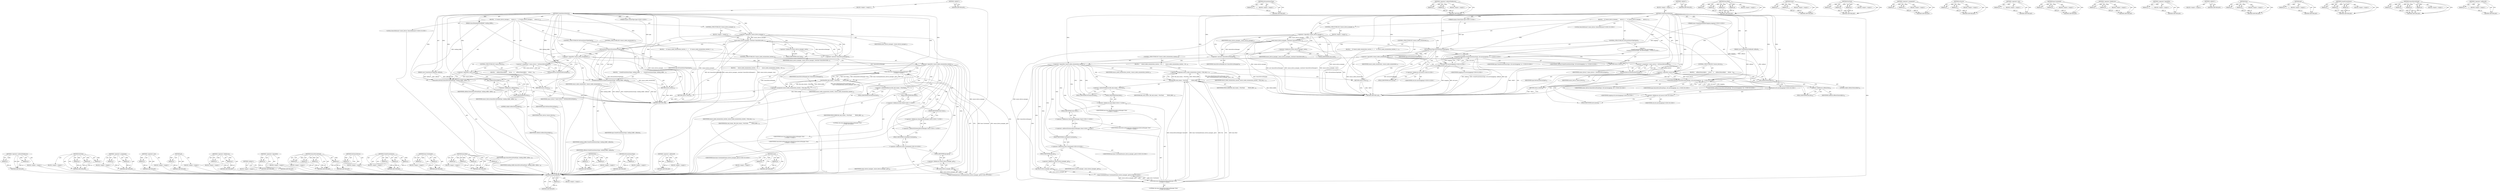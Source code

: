 digraph "base.Unretained" {
vulnerable_191 [label=<(METHOD,GetSensorDevice)>];
vulnerable_192 [label=<(PARAM,p1)>];
vulnerable_193 [label=<(BLOCK,&lt;empty&gt;,&lt;empty&gt;)>];
vulnerable_194 [label=<(METHOD_RETURN,ANY)>];
vulnerable_140 [label=<(METHOD,IsFusionSensorType)>];
vulnerable_141 [label=<(PARAM,p1)>];
vulnerable_142 [label=<(BLOCK,&lt;empty&gt;,&lt;empty&gt;)>];
vulnerable_143 [label=<(METHOD_RETURN,ANY)>];
vulnerable_166 [label=<(METHOD,&lt;operator&gt;.indirectFieldAccess)>];
vulnerable_167 [label=<(PARAM,p1)>];
vulnerable_168 [label=<(PARAM,p2)>];
vulnerable_169 [label=<(BLOCK,&lt;empty&gt;,&lt;empty&gt;)>];
vulnerable_170 [label=<(METHOD_RETURN,ANY)>];
vulnerable_6 [label=<(METHOD,&lt;global&gt;)<SUB>1</SUB>>];
vulnerable_7 [label=<(BLOCK,&lt;empty&gt;,&lt;empty&gt;)<SUB>1</SUB>>];
vulnerable_8 [label=<(METHOD,CreateSensorInternal)<SUB>1</SUB>>];
vulnerable_9 [label="<(PARAM,mojom::SensorType type)<SUB>2</SUB>>"];
vulnerable_10 [label="<(PARAM,mojo::ScopedSharedBufferMapping mapping)<SUB>3</SUB>>"];
vulnerable_11 [label=<(PARAM,const CreateSensorCallback&amp; callback)<SUB>4</SUB>>];
vulnerable_12 [label=<(BLOCK,{
   if (!sensor_device_manager_)
     sensor_d...,{
   if (!sensor_device_manager_)
     sensor_d...)<SUB>4</SUB>>];
vulnerable_13 [label=<(CONTROL_STRUCTURE,IF,if (!sensor_device_manager_))<SUB>5</SUB>>];
vulnerable_14 [label=<(&lt;operator&gt;.logicalNot,!sensor_device_manager_)<SUB>5</SUB>>];
vulnerable_15 [label=<(IDENTIFIER,sensor_device_manager_,!sensor_device_manager_)<SUB>5</SUB>>];
vulnerable_16 [label=<(BLOCK,&lt;empty&gt;,&lt;empty&gt;)<SUB>6</SUB>>];
vulnerable_17 [label=<(reset,sensor_device_manager_.reset(new SensorDeviceMa...)<SUB>6</SUB>>];
vulnerable_18 [label=<(&lt;operator&gt;.fieldAccess,sensor_device_manager_.reset)<SUB>6</SUB>>];
vulnerable_19 [label=<(IDENTIFIER,sensor_device_manager_,sensor_device_manager_.reset(new SensorDeviceMa...)<SUB>6</SUB>>];
vulnerable_20 [label=<(FIELD_IDENTIFIER,reset,reset)<SUB>6</SUB>>];
vulnerable_21 [label=<(&lt;operator&gt;.new,new SensorDeviceManager())<SUB>6</SUB>>];
vulnerable_22 [label=<(IDENTIFIER,SensorDeviceManager,new SensorDeviceManager())<SUB>6</SUB>>];
vulnerable_23 [label=<(CONTROL_STRUCTURE,IF,if (IsFusionSensorType(type)))<SUB>8</SUB>>];
vulnerable_24 [label=<(IsFusionSensorType,IsFusionSensorType(type))<SUB>8</SUB>>];
vulnerable_25 [label=<(IDENTIFIER,type,IsFusionSensorType(type))<SUB>8</SUB>>];
vulnerable_26 [label="<(BLOCK,{
    CreateFusionSensor(type, std::move(mappin...,{
    CreateFusionSensor(type, std::move(mappin...)<SUB>8</SUB>>"];
vulnerable_27 [label="<(CreateFusionSensor,CreateFusionSensor(type, std::move(mapping), ca...)<SUB>9</SUB>>"];
vulnerable_28 [label="<(IDENTIFIER,type,CreateFusionSensor(type, std::move(mapping), ca...)<SUB>9</SUB>>"];
vulnerable_29 [label="<(std.move,std::move(mapping))<SUB>9</SUB>>"];
vulnerable_30 [label="<(&lt;operator&gt;.fieldAccess,std::move)<SUB>9</SUB>>"];
vulnerable_31 [label="<(IDENTIFIER,std,std::move(mapping))<SUB>9</SUB>>"];
vulnerable_32 [label=<(FIELD_IDENTIFIER,move,move)<SUB>9</SUB>>];
vulnerable_33 [label="<(IDENTIFIER,mapping,std::move(mapping))<SUB>9</SUB>>"];
vulnerable_34 [label="<(IDENTIFIER,callback,CreateFusionSensor(type, std::move(mapping), ca...)<SUB>9</SUB>>"];
vulnerable_35 [label=<(RETURN,return;,return;)<SUB>10</SUB>>];
vulnerable_36 [label=<(CONTROL_STRUCTURE,IF,if (!sensor_nodes_enumerated_))<SUB>13</SUB>>];
vulnerable_37 [label=<(&lt;operator&gt;.logicalNot,!sensor_nodes_enumerated_)<SUB>13</SUB>>];
vulnerable_38 [label=<(IDENTIFIER,sensor_nodes_enumerated_,!sensor_nodes_enumerated_)<SUB>13</SUB>>];
vulnerable_39 [label=<(BLOCK,{
    if (!sensor_nodes_enumeration_started_) {...,{
    if (!sensor_nodes_enumeration_started_) {...)<SUB>13</SUB>>];
vulnerable_40 [label=<(CONTROL_STRUCTURE,IF,if (!sensor_nodes_enumeration_started_))<SUB>14</SUB>>];
vulnerable_41 [label=<(&lt;operator&gt;.logicalNot,!sensor_nodes_enumeration_started_)<SUB>14</SUB>>];
vulnerable_42 [label=<(IDENTIFIER,sensor_nodes_enumeration_started_,!sensor_nodes_enumeration_started_)<SUB>14</SUB>>];
vulnerable_43 [label=<(BLOCK,{
      sensor_nodes_enumeration_started_ = fil...,{
      sensor_nodes_enumeration_started_ = fil...)<SUB>14</SUB>>];
vulnerable_44 [label=<(&lt;operator&gt;.assignment,sensor_nodes_enumeration_started_ = file_task_r...)<SUB>15</SUB>>];
vulnerable_45 [label=<(IDENTIFIER,sensor_nodes_enumeration_started_,sensor_nodes_enumeration_started_ = file_task_r...)<SUB>15</SUB>>];
vulnerable_46 [label=<(PostTask,file_task_runner_-&gt;PostTask(
          FROM_HER...)<SUB>15</SUB>>];
vulnerable_47 [label=<(&lt;operator&gt;.indirectFieldAccess,file_task_runner_-&gt;PostTask)<SUB>15</SUB>>];
vulnerable_48 [label=<(IDENTIFIER,file_task_runner_,file_task_runner_-&gt;PostTask(
          FROM_HER...)<SUB>15</SUB>>];
vulnerable_49 [label=<(FIELD_IDENTIFIER,PostTask,PostTask)<SUB>15</SUB>>];
vulnerable_50 [label=<(IDENTIFIER,FROM_HERE,file_task_runner_-&gt;PostTask(
          FROM_HER...)<SUB>16</SUB>>];
vulnerable_51 [label="<(base.Bind,base::Bind(&amp;SensorDeviceManager::Start,
       ...)<SUB>17</SUB>>"];
vulnerable_52 [label="<(&lt;operator&gt;.fieldAccess,base::Bind)<SUB>17</SUB>>"];
vulnerable_53 [label="<(IDENTIFIER,base,base::Bind(&amp;SensorDeviceManager::Start,
       ...)<SUB>17</SUB>>"];
vulnerable_54 [label=<(FIELD_IDENTIFIER,Bind,Bind)<SUB>17</SUB>>];
vulnerable_55 [label="<(&lt;operator&gt;.addressOf,&amp;SensorDeviceManager::Start)<SUB>17</SUB>>"];
vulnerable_56 [label="<(&lt;operator&gt;.fieldAccess,SensorDeviceManager::Start)<SUB>17</SUB>>"];
vulnerable_57 [label="<(IDENTIFIER,SensorDeviceManager,base::Bind(&amp;SensorDeviceManager::Start,
       ...)<SUB>17</SUB>>"];
vulnerable_58 [label=<(FIELD_IDENTIFIER,Start,Start)<SUB>17</SUB>>];
vulnerable_59 [label="<(base.Unretained,base::Unretained(sensor_device_manager_.get()))<SUB>18</SUB>>"];
vulnerable_60 [label="<(&lt;operator&gt;.fieldAccess,base::Unretained)<SUB>18</SUB>>"];
vulnerable_61 [label="<(IDENTIFIER,base,base::Unretained(sensor_device_manager_.get()))<SUB>18</SUB>>"];
vulnerable_62 [label=<(FIELD_IDENTIFIER,Unretained,Unretained)<SUB>18</SUB>>];
vulnerable_63 [label=<(get,sensor_device_manager_.get())<SUB>18</SUB>>];
vulnerable_64 [label=<(&lt;operator&gt;.fieldAccess,sensor_device_manager_.get)<SUB>18</SUB>>];
vulnerable_65 [label=<(IDENTIFIER,sensor_device_manager_,sensor_device_manager_.get())<SUB>18</SUB>>];
vulnerable_66 [label=<(FIELD_IDENTIFIER,get,get)<SUB>18</SUB>>];
vulnerable_67 [label="<(LITERAL,this,base::Bind(&amp;SensorDeviceManager::Start,
       ...)<SUB>18</SUB>>"];
vulnerable_68 [label=<(RETURN,return;,return;)<SUB>20</SUB>>];
vulnerable_69 [label="<(LOCAL,SensorInfoLinux* sensor_device: SensorInfoLinux*)<SUB>23</SUB>>"];
vulnerable_70 [label=<(&lt;operator&gt;.assignment,* sensor_device = GetSensorDevice(type))<SUB>23</SUB>>];
vulnerable_71 [label=<(IDENTIFIER,sensor_device,* sensor_device = GetSensorDevice(type))<SUB>23</SUB>>];
vulnerable_72 [label=<(GetSensorDevice,GetSensorDevice(type))<SUB>23</SUB>>];
vulnerable_73 [label=<(IDENTIFIER,type,GetSensorDevice(type))<SUB>23</SUB>>];
vulnerable_74 [label=<(CONTROL_STRUCTURE,IF,if (!sensor_device))<SUB>24</SUB>>];
vulnerable_75 [label=<(&lt;operator&gt;.logicalNot,!sensor_device)<SUB>24</SUB>>];
vulnerable_76 [label=<(IDENTIFIER,sensor_device,!sensor_device)<SUB>24</SUB>>];
vulnerable_77 [label=<(BLOCK,{
    callback.Run(nullptr);
     return;
   },{
    callback.Run(nullptr);
     return;
   })<SUB>24</SUB>>];
vulnerable_78 [label=<(Run,callback.Run(nullptr))<SUB>25</SUB>>];
vulnerable_79 [label=<(&lt;operator&gt;.fieldAccess,callback.Run)<SUB>25</SUB>>];
vulnerable_80 [label=<(IDENTIFIER,callback,callback.Run(nullptr))<SUB>25</SUB>>];
vulnerable_81 [label=<(FIELD_IDENTIFIER,Run,Run)<SUB>25</SUB>>];
vulnerable_82 [label=<(LITERAL,nullptr,callback.Run(nullptr))<SUB>25</SUB>>];
vulnerable_83 [label=<(RETURN,return;,return;)<SUB>26</SUB>>];
vulnerable_84 [label="<(SensorDeviceFound,SensorDeviceFound(type, std::move(mapping), cal...)<SUB>29</SUB>>"];
vulnerable_85 [label="<(IDENTIFIER,type,SensorDeviceFound(type, std::move(mapping), cal...)<SUB>29</SUB>>"];
vulnerable_86 [label="<(std.move,std::move(mapping))<SUB>29</SUB>>"];
vulnerable_87 [label="<(&lt;operator&gt;.fieldAccess,std::move)<SUB>29</SUB>>"];
vulnerable_88 [label="<(IDENTIFIER,std,std::move(mapping))<SUB>29</SUB>>"];
vulnerable_89 [label=<(FIELD_IDENTIFIER,move,move)<SUB>29</SUB>>];
vulnerable_90 [label="<(IDENTIFIER,mapping,std::move(mapping))<SUB>29</SUB>>"];
vulnerable_91 [label="<(IDENTIFIER,callback,SensorDeviceFound(type, std::move(mapping), cal...)<SUB>29</SUB>>"];
vulnerable_92 [label="<(IDENTIFIER,sensor_device,SensorDeviceFound(type, std::move(mapping), cal...)<SUB>29</SUB>>"];
vulnerable_93 [label=<(METHOD_RETURN,void)<SUB>1</SUB>>];
vulnerable_95 [label=<(METHOD_RETURN,ANY)<SUB>1</SUB>>];
vulnerable_171 [label=<(METHOD,base.Bind)>];
vulnerable_172 [label=<(PARAM,p1)>];
vulnerable_173 [label=<(PARAM,p2)>];
vulnerable_174 [label=<(PARAM,p3)>];
vulnerable_175 [label=<(PARAM,p4)>];
vulnerable_176 [label=<(BLOCK,&lt;empty&gt;,&lt;empty&gt;)>];
vulnerable_177 [label=<(METHOD_RETURN,ANY)>];
vulnerable_126 [label=<(METHOD,reset)>];
vulnerable_127 [label=<(PARAM,p1)>];
vulnerable_128 [label=<(PARAM,p2)>];
vulnerable_129 [label=<(BLOCK,&lt;empty&gt;,&lt;empty&gt;)>];
vulnerable_130 [label=<(METHOD_RETURN,ANY)>];
vulnerable_160 [label=<(METHOD,PostTask)>];
vulnerable_161 [label=<(PARAM,p1)>];
vulnerable_162 [label=<(PARAM,p2)>];
vulnerable_163 [label=<(PARAM,p3)>];
vulnerable_164 [label=<(BLOCK,&lt;empty&gt;,&lt;empty&gt;)>];
vulnerable_165 [label=<(METHOD_RETURN,ANY)>];
vulnerable_155 [label=<(METHOD,&lt;operator&gt;.assignment)>];
vulnerable_156 [label=<(PARAM,p1)>];
vulnerable_157 [label=<(PARAM,p2)>];
vulnerable_158 [label=<(BLOCK,&lt;empty&gt;,&lt;empty&gt;)>];
vulnerable_159 [label=<(METHOD_RETURN,ANY)>];
vulnerable_150 [label=<(METHOD,std.move)>];
vulnerable_151 [label=<(PARAM,p1)>];
vulnerable_152 [label=<(PARAM,p2)>];
vulnerable_153 [label=<(BLOCK,&lt;empty&gt;,&lt;empty&gt;)>];
vulnerable_154 [label=<(METHOD_RETURN,ANY)>];
vulnerable_136 [label=<(METHOD,&lt;operator&gt;.new)>];
vulnerable_137 [label=<(PARAM,p1)>];
vulnerable_138 [label=<(BLOCK,&lt;empty&gt;,&lt;empty&gt;)>];
vulnerable_139 [label=<(METHOD_RETURN,ANY)>];
vulnerable_182 [label=<(METHOD,base.Unretained)>];
vulnerable_183 [label=<(PARAM,p1)>];
vulnerable_184 [label=<(PARAM,p2)>];
vulnerable_185 [label=<(BLOCK,&lt;empty&gt;,&lt;empty&gt;)>];
vulnerable_186 [label=<(METHOD_RETURN,ANY)>];
vulnerable_131 [label=<(METHOD,&lt;operator&gt;.fieldAccess)>];
vulnerable_132 [label=<(PARAM,p1)>];
vulnerable_133 [label=<(PARAM,p2)>];
vulnerable_134 [label=<(BLOCK,&lt;empty&gt;,&lt;empty&gt;)>];
vulnerable_135 [label=<(METHOD_RETURN,ANY)>];
vulnerable_122 [label=<(METHOD,&lt;operator&gt;.logicalNot)>];
vulnerable_123 [label=<(PARAM,p1)>];
vulnerable_124 [label=<(BLOCK,&lt;empty&gt;,&lt;empty&gt;)>];
vulnerable_125 [label=<(METHOD_RETURN,ANY)>];
vulnerable_116 [label=<(METHOD,&lt;global&gt;)<SUB>1</SUB>>];
vulnerable_117 [label=<(BLOCK,&lt;empty&gt;,&lt;empty&gt;)>];
vulnerable_118 [label=<(METHOD_RETURN,ANY)>];
vulnerable_195 [label=<(METHOD,Run)>];
vulnerable_196 [label=<(PARAM,p1)>];
vulnerable_197 [label=<(PARAM,p2)>];
vulnerable_198 [label=<(BLOCK,&lt;empty&gt;,&lt;empty&gt;)>];
vulnerable_199 [label=<(METHOD_RETURN,ANY)>];
vulnerable_187 [label=<(METHOD,get)>];
vulnerable_188 [label=<(PARAM,p1)>];
vulnerable_189 [label=<(BLOCK,&lt;empty&gt;,&lt;empty&gt;)>];
vulnerable_190 [label=<(METHOD_RETURN,ANY)>];
vulnerable_144 [label=<(METHOD,CreateFusionSensor)>];
vulnerable_145 [label=<(PARAM,p1)>];
vulnerable_146 [label=<(PARAM,p2)>];
vulnerable_147 [label=<(PARAM,p3)>];
vulnerable_148 [label=<(BLOCK,&lt;empty&gt;,&lt;empty&gt;)>];
vulnerable_149 [label=<(METHOD_RETURN,ANY)>];
vulnerable_200 [label=<(METHOD,SensorDeviceFound)>];
vulnerable_201 [label=<(PARAM,p1)>];
vulnerable_202 [label=<(PARAM,p2)>];
vulnerable_203 [label=<(PARAM,p3)>];
vulnerable_204 [label=<(PARAM,p4)>];
vulnerable_205 [label=<(BLOCK,&lt;empty&gt;,&lt;empty&gt;)>];
vulnerable_206 [label=<(METHOD_RETURN,ANY)>];
vulnerable_178 [label=<(METHOD,&lt;operator&gt;.addressOf)>];
vulnerable_179 [label=<(PARAM,p1)>];
vulnerable_180 [label=<(BLOCK,&lt;empty&gt;,&lt;empty&gt;)>];
vulnerable_181 [label=<(METHOD_RETURN,ANY)>];
fixed_182 [label=<(METHOD,Run)>];
fixed_183 [label=<(PARAM,p1)>];
fixed_184 [label=<(PARAM,p2)>];
fixed_185 [label=<(BLOCK,&lt;empty&gt;,&lt;empty&gt;)>];
fixed_186 [label=<(METHOD_RETURN,ANY)>];
fixed_132 [label=<(METHOD,IsFusionSensorType)>];
fixed_133 [label=<(PARAM,p1)>];
fixed_134 [label=<(BLOCK,&lt;empty&gt;,&lt;empty&gt;)>];
fixed_135 [label=<(METHOD_RETURN,ANY)>];
fixed_158 [label=<(METHOD,base.Bind)>];
fixed_159 [label=<(PARAM,p1)>];
fixed_160 [label=<(PARAM,p2)>];
fixed_161 [label=<(PARAM,p3)>];
fixed_162 [label=<(PARAM,p4)>];
fixed_163 [label=<(BLOCK,&lt;empty&gt;,&lt;empty&gt;)>];
fixed_164 [label=<(METHOD_RETURN,ANY)>];
fixed_6 [label=<(METHOD,&lt;global&gt;)<SUB>1</SUB>>];
fixed_7 [label=<(BLOCK,&lt;empty&gt;,&lt;empty&gt;)<SUB>1</SUB>>];
fixed_8 [label=<(METHOD,CreateSensorInternal)<SUB>1</SUB>>];
fixed_9 [label="<(PARAM,mojom::SensorType type)<SUB>2</SUB>>"];
fixed_10 [label=<(PARAM,SensorReadingSharedBuffer* reading_buffer)<SUB>3</SUB>>];
fixed_11 [label=<(PARAM,const CreateSensorCallback&amp; callback)<SUB>4</SUB>>];
fixed_12 [label=<(BLOCK,{
   if (!sensor_device_manager_)
     sensor_d...,{
   if (!sensor_device_manager_)
     sensor_d...)<SUB>4</SUB>>];
fixed_13 [label=<(CONTROL_STRUCTURE,IF,if (!sensor_device_manager_))<SUB>5</SUB>>];
fixed_14 [label=<(&lt;operator&gt;.logicalNot,!sensor_device_manager_)<SUB>5</SUB>>];
fixed_15 [label=<(IDENTIFIER,sensor_device_manager_,!sensor_device_manager_)<SUB>5</SUB>>];
fixed_16 [label=<(BLOCK,&lt;empty&gt;,&lt;empty&gt;)<SUB>6</SUB>>];
fixed_17 [label=<(reset,sensor_device_manager_.reset(new SensorDeviceMa...)<SUB>6</SUB>>];
fixed_18 [label=<(&lt;operator&gt;.fieldAccess,sensor_device_manager_.reset)<SUB>6</SUB>>];
fixed_19 [label=<(IDENTIFIER,sensor_device_manager_,sensor_device_manager_.reset(new SensorDeviceMa...)<SUB>6</SUB>>];
fixed_20 [label=<(FIELD_IDENTIFIER,reset,reset)<SUB>6</SUB>>];
fixed_21 [label=<(&lt;operator&gt;.new,new SensorDeviceManager())<SUB>6</SUB>>];
fixed_22 [label=<(IDENTIFIER,SensorDeviceManager,new SensorDeviceManager())<SUB>6</SUB>>];
fixed_23 [label=<(CONTROL_STRUCTURE,IF,if (IsFusionSensorType(type)))<SUB>8</SUB>>];
fixed_24 [label=<(IsFusionSensorType,IsFusionSensorType(type))<SUB>8</SUB>>];
fixed_25 [label=<(IDENTIFIER,type,IsFusionSensorType(type))<SUB>8</SUB>>];
fixed_26 [label=<(BLOCK,{
    CreateFusionSensor(type, reading_buffer, ...,{
    CreateFusionSensor(type, reading_buffer, ...)<SUB>8</SUB>>];
fixed_27 [label=<(CreateFusionSensor,CreateFusionSensor(type, reading_buffer, callback))<SUB>9</SUB>>];
fixed_28 [label=<(IDENTIFIER,type,CreateFusionSensor(type, reading_buffer, callback))<SUB>9</SUB>>];
fixed_29 [label=<(IDENTIFIER,reading_buffer,CreateFusionSensor(type, reading_buffer, callback))<SUB>9</SUB>>];
fixed_30 [label=<(IDENTIFIER,callback,CreateFusionSensor(type, reading_buffer, callback))<SUB>9</SUB>>];
fixed_31 [label=<(RETURN,return;,return;)<SUB>10</SUB>>];
fixed_32 [label=<(CONTROL_STRUCTURE,IF,if (!sensor_nodes_enumerated_))<SUB>13</SUB>>];
fixed_33 [label=<(&lt;operator&gt;.logicalNot,!sensor_nodes_enumerated_)<SUB>13</SUB>>];
fixed_34 [label=<(IDENTIFIER,sensor_nodes_enumerated_,!sensor_nodes_enumerated_)<SUB>13</SUB>>];
fixed_35 [label=<(BLOCK,{
    if (!sensor_nodes_enumeration_started_) {...,{
    if (!sensor_nodes_enumeration_started_) {...)<SUB>13</SUB>>];
fixed_36 [label=<(CONTROL_STRUCTURE,IF,if (!sensor_nodes_enumeration_started_))<SUB>14</SUB>>];
fixed_37 [label=<(&lt;operator&gt;.logicalNot,!sensor_nodes_enumeration_started_)<SUB>14</SUB>>];
fixed_38 [label=<(IDENTIFIER,sensor_nodes_enumeration_started_,!sensor_nodes_enumeration_started_)<SUB>14</SUB>>];
fixed_39 [label=<(BLOCK,{
      sensor_nodes_enumeration_started_ = fil...,{
      sensor_nodes_enumeration_started_ = fil...)<SUB>14</SUB>>];
fixed_40 [label=<(&lt;operator&gt;.assignment,sensor_nodes_enumeration_started_ = file_task_r...)<SUB>15</SUB>>];
fixed_41 [label=<(IDENTIFIER,sensor_nodes_enumeration_started_,sensor_nodes_enumeration_started_ = file_task_r...)<SUB>15</SUB>>];
fixed_42 [label=<(PostTask,file_task_runner_-&gt;PostTask(
          FROM_HER...)<SUB>15</SUB>>];
fixed_43 [label=<(&lt;operator&gt;.indirectFieldAccess,file_task_runner_-&gt;PostTask)<SUB>15</SUB>>];
fixed_44 [label=<(IDENTIFIER,file_task_runner_,file_task_runner_-&gt;PostTask(
          FROM_HER...)<SUB>15</SUB>>];
fixed_45 [label=<(FIELD_IDENTIFIER,PostTask,PostTask)<SUB>15</SUB>>];
fixed_46 [label=<(IDENTIFIER,FROM_HERE,file_task_runner_-&gt;PostTask(
          FROM_HER...)<SUB>16</SUB>>];
fixed_47 [label="<(base.Bind,base::Bind(&amp;SensorDeviceManager::Start,
       ...)<SUB>17</SUB>>"];
fixed_48 [label="<(&lt;operator&gt;.fieldAccess,base::Bind)<SUB>17</SUB>>"];
fixed_49 [label="<(IDENTIFIER,base,base::Bind(&amp;SensorDeviceManager::Start,
       ...)<SUB>17</SUB>>"];
fixed_50 [label=<(FIELD_IDENTIFIER,Bind,Bind)<SUB>17</SUB>>];
fixed_51 [label="<(&lt;operator&gt;.addressOf,&amp;SensorDeviceManager::Start)<SUB>17</SUB>>"];
fixed_52 [label="<(&lt;operator&gt;.fieldAccess,SensorDeviceManager::Start)<SUB>17</SUB>>"];
fixed_53 [label="<(IDENTIFIER,SensorDeviceManager,base::Bind(&amp;SensorDeviceManager::Start,
       ...)<SUB>17</SUB>>"];
fixed_54 [label=<(FIELD_IDENTIFIER,Start,Start)<SUB>17</SUB>>];
fixed_55 [label="<(base.Unretained,base::Unretained(sensor_device_manager_.get()))<SUB>18</SUB>>"];
fixed_56 [label="<(&lt;operator&gt;.fieldAccess,base::Unretained)<SUB>18</SUB>>"];
fixed_57 [label="<(IDENTIFIER,base,base::Unretained(sensor_device_manager_.get()))<SUB>18</SUB>>"];
fixed_58 [label=<(FIELD_IDENTIFIER,Unretained,Unretained)<SUB>18</SUB>>];
fixed_59 [label=<(get,sensor_device_manager_.get())<SUB>18</SUB>>];
fixed_60 [label=<(&lt;operator&gt;.fieldAccess,sensor_device_manager_.get)<SUB>18</SUB>>];
fixed_61 [label=<(IDENTIFIER,sensor_device_manager_,sensor_device_manager_.get())<SUB>18</SUB>>];
fixed_62 [label=<(FIELD_IDENTIFIER,get,get)<SUB>18</SUB>>];
fixed_63 [label="<(LITERAL,this,base::Bind(&amp;SensorDeviceManager::Start,
       ...)<SUB>18</SUB>>"];
fixed_64 [label=<(RETURN,return;,return;)<SUB>20</SUB>>];
fixed_65 [label="<(LOCAL,SensorInfoLinux* sensor_device: SensorInfoLinux*)<SUB>23</SUB>>"];
fixed_66 [label=<(&lt;operator&gt;.assignment,* sensor_device = GetSensorDevice(type))<SUB>23</SUB>>];
fixed_67 [label=<(IDENTIFIER,sensor_device,* sensor_device = GetSensorDevice(type))<SUB>23</SUB>>];
fixed_68 [label=<(GetSensorDevice,GetSensorDevice(type))<SUB>23</SUB>>];
fixed_69 [label=<(IDENTIFIER,type,GetSensorDevice(type))<SUB>23</SUB>>];
fixed_70 [label=<(CONTROL_STRUCTURE,IF,if (!sensor_device))<SUB>24</SUB>>];
fixed_71 [label=<(&lt;operator&gt;.logicalNot,!sensor_device)<SUB>24</SUB>>];
fixed_72 [label=<(IDENTIFIER,sensor_device,!sensor_device)<SUB>24</SUB>>];
fixed_73 [label=<(BLOCK,{
    callback.Run(nullptr);
     return;
   },{
    callback.Run(nullptr);
     return;
   })<SUB>24</SUB>>];
fixed_74 [label=<(Run,callback.Run(nullptr))<SUB>25</SUB>>];
fixed_75 [label=<(&lt;operator&gt;.fieldAccess,callback.Run)<SUB>25</SUB>>];
fixed_76 [label=<(IDENTIFIER,callback,callback.Run(nullptr))<SUB>25</SUB>>];
fixed_77 [label=<(FIELD_IDENTIFIER,Run,Run)<SUB>25</SUB>>];
fixed_78 [label=<(LITERAL,nullptr,callback.Run(nullptr))<SUB>25</SUB>>];
fixed_79 [label=<(RETURN,return;,return;)<SUB>26</SUB>>];
fixed_80 [label=<(SensorDeviceFound,SensorDeviceFound(type, reading_buffer, callbac...)<SUB>29</SUB>>];
fixed_81 [label=<(IDENTIFIER,type,SensorDeviceFound(type, reading_buffer, callbac...)<SUB>29</SUB>>];
fixed_82 [label=<(IDENTIFIER,reading_buffer,SensorDeviceFound(type, reading_buffer, callbac...)<SUB>29</SUB>>];
fixed_83 [label=<(IDENTIFIER,callback,SensorDeviceFound(type, reading_buffer, callbac...)<SUB>29</SUB>>];
fixed_84 [label=<(IDENTIFIER,sensor_device,SensorDeviceFound(type, reading_buffer, callbac...)<SUB>29</SUB>>];
fixed_85 [label=<(METHOD_RETURN,void)<SUB>1</SUB>>];
fixed_87 [label=<(METHOD_RETURN,ANY)<SUB>1</SUB>>];
fixed_165 [label=<(METHOD,&lt;operator&gt;.addressOf)>];
fixed_166 [label=<(PARAM,p1)>];
fixed_167 [label=<(BLOCK,&lt;empty&gt;,&lt;empty&gt;)>];
fixed_168 [label=<(METHOD_RETURN,ANY)>];
fixed_118 [label=<(METHOD,reset)>];
fixed_119 [label=<(PARAM,p1)>];
fixed_120 [label=<(PARAM,p2)>];
fixed_121 [label=<(BLOCK,&lt;empty&gt;,&lt;empty&gt;)>];
fixed_122 [label=<(METHOD_RETURN,ANY)>];
fixed_153 [label=<(METHOD,&lt;operator&gt;.indirectFieldAccess)>];
fixed_154 [label=<(PARAM,p1)>];
fixed_155 [label=<(PARAM,p2)>];
fixed_156 [label=<(BLOCK,&lt;empty&gt;,&lt;empty&gt;)>];
fixed_157 [label=<(METHOD_RETURN,ANY)>];
fixed_147 [label=<(METHOD,PostTask)>];
fixed_148 [label=<(PARAM,p1)>];
fixed_149 [label=<(PARAM,p2)>];
fixed_150 [label=<(PARAM,p3)>];
fixed_151 [label=<(BLOCK,&lt;empty&gt;,&lt;empty&gt;)>];
fixed_152 [label=<(METHOD_RETURN,ANY)>];
fixed_142 [label=<(METHOD,&lt;operator&gt;.assignment)>];
fixed_143 [label=<(PARAM,p1)>];
fixed_144 [label=<(PARAM,p2)>];
fixed_145 [label=<(BLOCK,&lt;empty&gt;,&lt;empty&gt;)>];
fixed_146 [label=<(METHOD_RETURN,ANY)>];
fixed_128 [label=<(METHOD,&lt;operator&gt;.new)>];
fixed_129 [label=<(PARAM,p1)>];
fixed_130 [label=<(BLOCK,&lt;empty&gt;,&lt;empty&gt;)>];
fixed_131 [label=<(METHOD_RETURN,ANY)>];
fixed_174 [label=<(METHOD,get)>];
fixed_175 [label=<(PARAM,p1)>];
fixed_176 [label=<(BLOCK,&lt;empty&gt;,&lt;empty&gt;)>];
fixed_177 [label=<(METHOD_RETURN,ANY)>];
fixed_123 [label=<(METHOD,&lt;operator&gt;.fieldAccess)>];
fixed_124 [label=<(PARAM,p1)>];
fixed_125 [label=<(PARAM,p2)>];
fixed_126 [label=<(BLOCK,&lt;empty&gt;,&lt;empty&gt;)>];
fixed_127 [label=<(METHOD_RETURN,ANY)>];
fixed_114 [label=<(METHOD,&lt;operator&gt;.logicalNot)>];
fixed_115 [label=<(PARAM,p1)>];
fixed_116 [label=<(BLOCK,&lt;empty&gt;,&lt;empty&gt;)>];
fixed_117 [label=<(METHOD_RETURN,ANY)>];
fixed_108 [label=<(METHOD,&lt;global&gt;)<SUB>1</SUB>>];
fixed_109 [label=<(BLOCK,&lt;empty&gt;,&lt;empty&gt;)>];
fixed_110 [label=<(METHOD_RETURN,ANY)>];
fixed_187 [label=<(METHOD,SensorDeviceFound)>];
fixed_188 [label=<(PARAM,p1)>];
fixed_189 [label=<(PARAM,p2)>];
fixed_190 [label=<(PARAM,p3)>];
fixed_191 [label=<(PARAM,p4)>];
fixed_192 [label=<(BLOCK,&lt;empty&gt;,&lt;empty&gt;)>];
fixed_193 [label=<(METHOD_RETURN,ANY)>];
fixed_178 [label=<(METHOD,GetSensorDevice)>];
fixed_179 [label=<(PARAM,p1)>];
fixed_180 [label=<(BLOCK,&lt;empty&gt;,&lt;empty&gt;)>];
fixed_181 [label=<(METHOD_RETURN,ANY)>];
fixed_136 [label=<(METHOD,CreateFusionSensor)>];
fixed_137 [label=<(PARAM,p1)>];
fixed_138 [label=<(PARAM,p2)>];
fixed_139 [label=<(PARAM,p3)>];
fixed_140 [label=<(BLOCK,&lt;empty&gt;,&lt;empty&gt;)>];
fixed_141 [label=<(METHOD_RETURN,ANY)>];
fixed_169 [label=<(METHOD,base.Unretained)>];
fixed_170 [label=<(PARAM,p1)>];
fixed_171 [label=<(PARAM,p2)>];
fixed_172 [label=<(BLOCK,&lt;empty&gt;,&lt;empty&gt;)>];
fixed_173 [label=<(METHOD_RETURN,ANY)>];
vulnerable_191 -> vulnerable_192  [key=0, label="AST: "];
vulnerable_191 -> vulnerable_192  [key=1, label="DDG: "];
vulnerable_191 -> vulnerable_193  [key=0, label="AST: "];
vulnerable_191 -> vulnerable_194  [key=0, label="AST: "];
vulnerable_191 -> vulnerable_194  [key=1, label="CFG: "];
vulnerable_192 -> vulnerable_194  [key=0, label="DDG: p1"];
vulnerable_140 -> vulnerable_141  [key=0, label="AST: "];
vulnerable_140 -> vulnerable_141  [key=1, label="DDG: "];
vulnerable_140 -> vulnerable_142  [key=0, label="AST: "];
vulnerable_140 -> vulnerable_143  [key=0, label="AST: "];
vulnerable_140 -> vulnerable_143  [key=1, label="CFG: "];
vulnerable_141 -> vulnerable_143  [key=0, label="DDG: p1"];
vulnerable_166 -> vulnerable_167  [key=0, label="AST: "];
vulnerable_166 -> vulnerable_167  [key=1, label="DDG: "];
vulnerable_166 -> vulnerable_169  [key=0, label="AST: "];
vulnerable_166 -> vulnerable_168  [key=0, label="AST: "];
vulnerable_166 -> vulnerable_168  [key=1, label="DDG: "];
vulnerable_166 -> vulnerable_170  [key=0, label="AST: "];
vulnerable_166 -> vulnerable_170  [key=1, label="CFG: "];
vulnerable_167 -> vulnerable_170  [key=0, label="DDG: p1"];
vulnerable_168 -> vulnerable_170  [key=0, label="DDG: p2"];
vulnerable_6 -> vulnerable_7  [key=0, label="AST: "];
vulnerable_6 -> vulnerable_95  [key=0, label="AST: "];
vulnerable_6 -> vulnerable_95  [key=1, label="CFG: "];
vulnerable_7 -> vulnerable_8  [key=0, label="AST: "];
vulnerable_8 -> vulnerable_9  [key=0, label="AST: "];
vulnerable_8 -> vulnerable_9  [key=1, label="DDG: "];
vulnerable_8 -> vulnerable_10  [key=0, label="AST: "];
vulnerable_8 -> vulnerable_10  [key=1, label="DDG: "];
vulnerable_8 -> vulnerable_11  [key=0, label="AST: "];
vulnerable_8 -> vulnerable_11  [key=1, label="DDG: "];
vulnerable_8 -> vulnerable_12  [key=0, label="AST: "];
vulnerable_8 -> vulnerable_93  [key=0, label="AST: "];
vulnerable_8 -> vulnerable_14  [key=0, label="CFG: "];
vulnerable_8 -> vulnerable_14  [key=1, label="DDG: "];
vulnerable_8 -> vulnerable_84  [key=0, label="DDG: "];
vulnerable_8 -> vulnerable_24  [key=0, label="DDG: "];
vulnerable_8 -> vulnerable_35  [key=0, label="DDG: "];
vulnerable_8 -> vulnerable_37  [key=0, label="DDG: "];
vulnerable_8 -> vulnerable_68  [key=0, label="DDG: "];
vulnerable_8 -> vulnerable_72  [key=0, label="DDG: "];
vulnerable_8 -> vulnerable_75  [key=0, label="DDG: "];
vulnerable_8 -> vulnerable_83  [key=0, label="DDG: "];
vulnerable_8 -> vulnerable_86  [key=0, label="DDG: "];
vulnerable_8 -> vulnerable_27  [key=0, label="DDG: "];
vulnerable_8 -> vulnerable_78  [key=0, label="DDG: "];
vulnerable_8 -> vulnerable_21  [key=0, label="DDG: "];
vulnerable_8 -> vulnerable_29  [key=0, label="DDG: "];
vulnerable_8 -> vulnerable_41  [key=0, label="DDG: "];
vulnerable_8 -> vulnerable_46  [key=0, label="DDG: "];
vulnerable_8 -> vulnerable_51  [key=0, label="DDG: "];
vulnerable_9 -> vulnerable_24  [key=0, label="DDG: type"];
vulnerable_10 -> vulnerable_86  [key=0, label="DDG: mapping"];
vulnerable_10 -> vulnerable_29  [key=0, label="DDG: mapping"];
vulnerable_11 -> vulnerable_84  [key=0, label="DDG: callback"];
vulnerable_11 -> vulnerable_27  [key=0, label="DDG: callback"];
vulnerable_11 -> vulnerable_78  [key=0, label="DDG: callback"];
vulnerable_12 -> vulnerable_13  [key=0, label="AST: "];
vulnerable_12 -> vulnerable_23  [key=0, label="AST: "];
vulnerable_12 -> vulnerable_36  [key=0, label="AST: "];
vulnerable_12 -> vulnerable_69  [key=0, label="AST: "];
vulnerable_12 -> vulnerable_70  [key=0, label="AST: "];
vulnerable_12 -> vulnerable_74  [key=0, label="AST: "];
vulnerable_12 -> vulnerable_84  [key=0, label="AST: "];
vulnerable_13 -> vulnerable_14  [key=0, label="AST: "];
vulnerable_13 -> vulnerable_16  [key=0, label="AST: "];
vulnerable_14 -> vulnerable_15  [key=0, label="AST: "];
vulnerable_14 -> vulnerable_20  [key=0, label="CFG: "];
vulnerable_14 -> vulnerable_20  [key=1, label="CDG: "];
vulnerable_14 -> vulnerable_24  [key=0, label="CFG: "];
vulnerable_14 -> vulnerable_93  [key=0, label="DDG: sensor_device_manager_"];
vulnerable_14 -> vulnerable_93  [key=1, label="DDG: !sensor_device_manager_"];
vulnerable_14 -> vulnerable_17  [key=0, label="DDG: sensor_device_manager_"];
vulnerable_14 -> vulnerable_17  [key=1, label="CDG: "];
vulnerable_14 -> vulnerable_63  [key=0, label="DDG: sensor_device_manager_"];
vulnerable_14 -> vulnerable_21  [key=0, label="CDG: "];
vulnerable_14 -> vulnerable_18  [key=0, label="CDG: "];
vulnerable_16 -> vulnerable_17  [key=0, label="AST: "];
vulnerable_17 -> vulnerable_18  [key=0, label="AST: "];
vulnerable_17 -> vulnerable_21  [key=0, label="AST: "];
vulnerable_17 -> vulnerable_24  [key=0, label="CFG: "];
vulnerable_17 -> vulnerable_93  [key=0, label="DDG: sensor_device_manager_.reset"];
vulnerable_17 -> vulnerable_93  [key=1, label="DDG: new SensorDeviceManager()"];
vulnerable_17 -> vulnerable_93  [key=2, label="DDG: sensor_device_manager_.reset(new SensorDeviceManager())"];
vulnerable_18 -> vulnerable_19  [key=0, label="AST: "];
vulnerable_18 -> vulnerable_20  [key=0, label="AST: "];
vulnerable_18 -> vulnerable_21  [key=0, label="CFG: "];
vulnerable_20 -> vulnerable_18  [key=0, label="CFG: "];
vulnerable_21 -> vulnerable_22  [key=0, label="AST: "];
vulnerable_21 -> vulnerable_17  [key=0, label="CFG: "];
vulnerable_21 -> vulnerable_17  [key=1, label="DDG: SensorDeviceManager"];
vulnerable_21 -> vulnerable_93  [key=0, label="DDG: SensorDeviceManager"];
vulnerable_21 -> vulnerable_51  [key=0, label="DDG: SensorDeviceManager"];
vulnerable_23 -> vulnerable_24  [key=0, label="AST: "];
vulnerable_23 -> vulnerable_26  [key=0, label="AST: "];
vulnerable_24 -> vulnerable_25  [key=0, label="AST: "];
vulnerable_24 -> vulnerable_32  [key=0, label="CFG: "];
vulnerable_24 -> vulnerable_32  [key=1, label="CDG: "];
vulnerable_24 -> vulnerable_37  [key=0, label="CFG: "];
vulnerable_24 -> vulnerable_37  [key=1, label="CDG: "];
vulnerable_24 -> vulnerable_93  [key=0, label="DDG: IsFusionSensorType(type)"];
vulnerable_24 -> vulnerable_72  [key=0, label="DDG: type"];
vulnerable_24 -> vulnerable_27  [key=0, label="DDG: type"];
vulnerable_24 -> vulnerable_27  [key=1, label="CDG: "];
vulnerable_24 -> vulnerable_30  [key=0, label="CDG: "];
vulnerable_24 -> vulnerable_29  [key=0, label="CDG: "];
vulnerable_24 -> vulnerable_35  [key=0, label="CDG: "];
vulnerable_26 -> vulnerable_27  [key=0, label="AST: "];
vulnerable_26 -> vulnerable_35  [key=0, label="AST: "];
vulnerable_27 -> vulnerable_28  [key=0, label="AST: "];
vulnerable_27 -> vulnerable_29  [key=0, label="AST: "];
vulnerable_27 -> vulnerable_34  [key=0, label="AST: "];
vulnerable_27 -> vulnerable_35  [key=0, label="CFG: "];
vulnerable_27 -> vulnerable_93  [key=0, label="DDG: type"];
vulnerable_27 -> vulnerable_93  [key=1, label="DDG: std::move(mapping)"];
vulnerable_27 -> vulnerable_93  [key=2, label="DDG: callback"];
vulnerable_27 -> vulnerable_93  [key=3, label="DDG: CreateFusionSensor(type, std::move(mapping), callback)"];
vulnerable_29 -> vulnerable_30  [key=0, label="AST: "];
vulnerable_29 -> vulnerable_33  [key=0, label="AST: "];
vulnerable_29 -> vulnerable_27  [key=0, label="CFG: "];
vulnerable_29 -> vulnerable_27  [key=1, label="DDG: std::move"];
vulnerable_29 -> vulnerable_27  [key=2, label="DDG: mapping"];
vulnerable_29 -> vulnerable_93  [key=0, label="DDG: std::move"];
vulnerable_29 -> vulnerable_93  [key=1, label="DDG: mapping"];
vulnerable_30 -> vulnerable_31  [key=0, label="AST: "];
vulnerable_30 -> vulnerable_32  [key=0, label="AST: "];
vulnerable_30 -> vulnerable_29  [key=0, label="CFG: "];
vulnerable_32 -> vulnerable_30  [key=0, label="CFG: "];
vulnerable_35 -> vulnerable_93  [key=0, label="CFG: "];
vulnerable_35 -> vulnerable_93  [key=1, label="DDG: &lt;RET&gt;"];
vulnerable_36 -> vulnerable_37  [key=0, label="AST: "];
vulnerable_36 -> vulnerable_39  [key=0, label="AST: "];
vulnerable_37 -> vulnerable_38  [key=0, label="AST: "];
vulnerable_37 -> vulnerable_41  [key=0, label="CFG: "];
vulnerable_37 -> vulnerable_41  [key=1, label="CDG: "];
vulnerable_37 -> vulnerable_72  [key=0, label="CFG: "];
vulnerable_37 -> vulnerable_72  [key=1, label="CDG: "];
vulnerable_37 -> vulnerable_93  [key=0, label="DDG: sensor_nodes_enumerated_"];
vulnerable_37 -> vulnerable_68  [key=0, label="CDG: "];
vulnerable_37 -> vulnerable_75  [key=0, label="CDG: "];
vulnerable_37 -> vulnerable_70  [key=0, label="CDG: "];
vulnerable_39 -> vulnerable_40  [key=0, label="AST: "];
vulnerable_39 -> vulnerable_68  [key=0, label="AST: "];
vulnerable_40 -> vulnerable_41  [key=0, label="AST: "];
vulnerable_40 -> vulnerable_43  [key=0, label="AST: "];
vulnerable_41 -> vulnerable_42  [key=0, label="AST: "];
vulnerable_41 -> vulnerable_68  [key=0, label="CFG: "];
vulnerable_41 -> vulnerable_49  [key=0, label="CFG: "];
vulnerable_41 -> vulnerable_49  [key=1, label="CDG: "];
vulnerable_41 -> vulnerable_47  [key=0, label="CDG: "];
vulnerable_41 -> vulnerable_60  [key=0, label="CDG: "];
vulnerable_41 -> vulnerable_64  [key=0, label="CDG: "];
vulnerable_41 -> vulnerable_51  [key=0, label="CDG: "];
vulnerable_41 -> vulnerable_66  [key=0, label="CDG: "];
vulnerable_41 -> vulnerable_52  [key=0, label="CDG: "];
vulnerable_41 -> vulnerable_46  [key=0, label="CDG: "];
vulnerable_41 -> vulnerable_56  [key=0, label="CDG: "];
vulnerable_41 -> vulnerable_59  [key=0, label="CDG: "];
vulnerable_41 -> vulnerable_44  [key=0, label="CDG: "];
vulnerable_41 -> vulnerable_54  [key=0, label="CDG: "];
vulnerable_41 -> vulnerable_58  [key=0, label="CDG: "];
vulnerable_41 -> vulnerable_63  [key=0, label="CDG: "];
vulnerable_41 -> vulnerable_55  [key=0, label="CDG: "];
vulnerable_41 -> vulnerable_62  [key=0, label="CDG: "];
vulnerable_43 -> vulnerable_44  [key=0, label="AST: "];
vulnerable_44 -> vulnerable_45  [key=0, label="AST: "];
vulnerable_44 -> vulnerable_46  [key=0, label="AST: "];
vulnerable_44 -> vulnerable_68  [key=0, label="CFG: "];
vulnerable_46 -> vulnerable_47  [key=0, label="AST: "];
vulnerable_46 -> vulnerable_50  [key=0, label="AST: "];
vulnerable_46 -> vulnerable_51  [key=0, label="AST: "];
vulnerable_46 -> vulnerable_44  [key=0, label="CFG: "];
vulnerable_46 -> vulnerable_44  [key=1, label="DDG: file_task_runner_-&gt;PostTask"];
vulnerable_46 -> vulnerable_44  [key=2, label="DDG: FROM_HERE"];
vulnerable_46 -> vulnerable_44  [key=3, label="DDG: base::Bind(&amp;SensorDeviceManager::Start,
                     base::Unretained(sensor_device_manager_.get()), this)"];
vulnerable_46 -> vulnerable_93  [key=0, label="DDG: FROM_HERE"];
vulnerable_47 -> vulnerable_48  [key=0, label="AST: "];
vulnerable_47 -> vulnerable_49  [key=0, label="AST: "];
vulnerable_47 -> vulnerable_54  [key=0, label="CFG: "];
vulnerable_49 -> vulnerable_47  [key=0, label="CFG: "];
vulnerable_51 -> vulnerable_52  [key=0, label="AST: "];
vulnerable_51 -> vulnerable_55  [key=0, label="AST: "];
vulnerable_51 -> vulnerable_59  [key=0, label="AST: "];
vulnerable_51 -> vulnerable_67  [key=0, label="AST: "];
vulnerable_51 -> vulnerable_46  [key=0, label="CFG: "];
vulnerable_51 -> vulnerable_46  [key=1, label="DDG: base::Bind"];
vulnerable_51 -> vulnerable_46  [key=2, label="DDG: &amp;SensorDeviceManager::Start"];
vulnerable_51 -> vulnerable_46  [key=3, label="DDG: base::Unretained(sensor_device_manager_.get())"];
vulnerable_51 -> vulnerable_46  [key=4, label="DDG: this"];
vulnerable_52 -> vulnerable_53  [key=0, label="AST: "];
vulnerable_52 -> vulnerable_54  [key=0, label="AST: "];
vulnerable_52 -> vulnerable_58  [key=0, label="CFG: "];
vulnerable_54 -> vulnerable_52  [key=0, label="CFG: "];
vulnerable_55 -> vulnerable_56  [key=0, label="AST: "];
vulnerable_55 -> vulnerable_62  [key=0, label="CFG: "];
vulnerable_56 -> vulnerable_57  [key=0, label="AST: "];
vulnerable_56 -> vulnerable_58  [key=0, label="AST: "];
vulnerable_56 -> vulnerable_55  [key=0, label="CFG: "];
vulnerable_58 -> vulnerable_56  [key=0, label="CFG: "];
vulnerable_59 -> vulnerable_60  [key=0, label="AST: "];
vulnerable_59 -> vulnerable_63  [key=0, label="AST: "];
vulnerable_59 -> vulnerable_51  [key=0, label="CFG: "];
vulnerable_59 -> vulnerable_51  [key=1, label="DDG: base::Unretained"];
vulnerable_59 -> vulnerable_51  [key=2, label="DDG: sensor_device_manager_.get()"];
vulnerable_60 -> vulnerable_61  [key=0, label="AST: "];
vulnerable_60 -> vulnerable_62  [key=0, label="AST: "];
vulnerable_60 -> vulnerable_66  [key=0, label="CFG: "];
vulnerable_62 -> vulnerable_60  [key=0, label="CFG: "];
vulnerable_63 -> vulnerable_64  [key=0, label="AST: "];
vulnerable_63 -> vulnerable_59  [key=0, label="CFG: "];
vulnerable_63 -> vulnerable_59  [key=1, label="DDG: sensor_device_manager_.get"];
vulnerable_64 -> vulnerable_65  [key=0, label="AST: "];
vulnerable_64 -> vulnerable_66  [key=0, label="AST: "];
vulnerable_64 -> vulnerable_63  [key=0, label="CFG: "];
vulnerable_66 -> vulnerable_64  [key=0, label="CFG: "];
vulnerable_68 -> vulnerable_93  [key=0, label="CFG: "];
vulnerable_68 -> vulnerable_93  [key=1, label="DDG: &lt;RET&gt;"];
vulnerable_70 -> vulnerable_71  [key=0, label="AST: "];
vulnerable_70 -> vulnerable_72  [key=0, label="AST: "];
vulnerable_70 -> vulnerable_75  [key=0, label="CFG: "];
vulnerable_70 -> vulnerable_75  [key=1, label="DDG: sensor_device"];
vulnerable_72 -> vulnerable_73  [key=0, label="AST: "];
vulnerable_72 -> vulnerable_70  [key=0, label="CFG: "];
vulnerable_72 -> vulnerable_70  [key=1, label="DDG: type"];
vulnerable_72 -> vulnerable_84  [key=0, label="DDG: type"];
vulnerable_74 -> vulnerable_75  [key=0, label="AST: "];
vulnerable_74 -> vulnerable_77  [key=0, label="AST: "];
vulnerable_75 -> vulnerable_76  [key=0, label="AST: "];
vulnerable_75 -> vulnerable_81  [key=0, label="CFG: "];
vulnerable_75 -> vulnerable_81  [key=1, label="CDG: "];
vulnerable_75 -> vulnerable_89  [key=0, label="CFG: "];
vulnerable_75 -> vulnerable_89  [key=1, label="CDG: "];
vulnerable_75 -> vulnerable_84  [key=0, label="DDG: sensor_device"];
vulnerable_75 -> vulnerable_84  [key=1, label="CDG: "];
vulnerable_75 -> vulnerable_87  [key=0, label="CDG: "];
vulnerable_75 -> vulnerable_79  [key=0, label="CDG: "];
vulnerable_75 -> vulnerable_83  [key=0, label="CDG: "];
vulnerable_75 -> vulnerable_78  [key=0, label="CDG: "];
vulnerable_75 -> vulnerable_86  [key=0, label="CDG: "];
vulnerable_77 -> vulnerable_78  [key=0, label="AST: "];
vulnerable_77 -> vulnerable_83  [key=0, label="AST: "];
vulnerable_78 -> vulnerable_79  [key=0, label="AST: "];
vulnerable_78 -> vulnerable_82  [key=0, label="AST: "];
vulnerable_78 -> vulnerable_83  [key=0, label="CFG: "];
vulnerable_79 -> vulnerable_80  [key=0, label="AST: "];
vulnerable_79 -> vulnerable_81  [key=0, label="AST: "];
vulnerable_79 -> vulnerable_78  [key=0, label="CFG: "];
vulnerable_81 -> vulnerable_79  [key=0, label="CFG: "];
vulnerable_83 -> vulnerable_93  [key=0, label="CFG: "];
vulnerable_83 -> vulnerable_93  [key=1, label="DDG: &lt;RET&gt;"];
vulnerable_84 -> vulnerable_85  [key=0, label="AST: "];
vulnerable_84 -> vulnerable_86  [key=0, label="AST: "];
vulnerable_84 -> vulnerable_91  [key=0, label="AST: "];
vulnerable_84 -> vulnerable_92  [key=0, label="AST: "];
vulnerable_84 -> vulnerable_93  [key=0, label="CFG: "];
vulnerable_86 -> vulnerable_87  [key=0, label="AST: "];
vulnerable_86 -> vulnerable_90  [key=0, label="AST: "];
vulnerable_86 -> vulnerable_84  [key=0, label="CFG: "];
vulnerable_86 -> vulnerable_84  [key=1, label="DDG: std::move"];
vulnerable_86 -> vulnerable_84  [key=2, label="DDG: mapping"];
vulnerable_87 -> vulnerable_88  [key=0, label="AST: "];
vulnerable_87 -> vulnerable_89  [key=0, label="AST: "];
vulnerable_87 -> vulnerable_86  [key=0, label="CFG: "];
vulnerable_89 -> vulnerable_87  [key=0, label="CFG: "];
vulnerable_171 -> vulnerable_172  [key=0, label="AST: "];
vulnerable_171 -> vulnerable_172  [key=1, label="DDG: "];
vulnerable_171 -> vulnerable_176  [key=0, label="AST: "];
vulnerable_171 -> vulnerable_173  [key=0, label="AST: "];
vulnerable_171 -> vulnerable_173  [key=1, label="DDG: "];
vulnerable_171 -> vulnerable_177  [key=0, label="AST: "];
vulnerable_171 -> vulnerable_177  [key=1, label="CFG: "];
vulnerable_171 -> vulnerable_174  [key=0, label="AST: "];
vulnerable_171 -> vulnerable_174  [key=1, label="DDG: "];
vulnerable_171 -> vulnerable_175  [key=0, label="AST: "];
vulnerable_171 -> vulnerable_175  [key=1, label="DDG: "];
vulnerable_172 -> vulnerable_177  [key=0, label="DDG: p1"];
vulnerable_173 -> vulnerable_177  [key=0, label="DDG: p2"];
vulnerable_174 -> vulnerable_177  [key=0, label="DDG: p3"];
vulnerable_175 -> vulnerable_177  [key=0, label="DDG: p4"];
vulnerable_126 -> vulnerable_127  [key=0, label="AST: "];
vulnerable_126 -> vulnerable_127  [key=1, label="DDG: "];
vulnerable_126 -> vulnerable_129  [key=0, label="AST: "];
vulnerable_126 -> vulnerable_128  [key=0, label="AST: "];
vulnerable_126 -> vulnerable_128  [key=1, label="DDG: "];
vulnerable_126 -> vulnerable_130  [key=0, label="AST: "];
vulnerable_126 -> vulnerable_130  [key=1, label="CFG: "];
vulnerable_127 -> vulnerable_130  [key=0, label="DDG: p1"];
vulnerable_128 -> vulnerable_130  [key=0, label="DDG: p2"];
vulnerable_160 -> vulnerable_161  [key=0, label="AST: "];
vulnerable_160 -> vulnerable_161  [key=1, label="DDG: "];
vulnerable_160 -> vulnerable_164  [key=0, label="AST: "];
vulnerable_160 -> vulnerable_162  [key=0, label="AST: "];
vulnerable_160 -> vulnerable_162  [key=1, label="DDG: "];
vulnerable_160 -> vulnerable_165  [key=0, label="AST: "];
vulnerable_160 -> vulnerable_165  [key=1, label="CFG: "];
vulnerable_160 -> vulnerable_163  [key=0, label="AST: "];
vulnerable_160 -> vulnerable_163  [key=1, label="DDG: "];
vulnerable_161 -> vulnerable_165  [key=0, label="DDG: p1"];
vulnerable_162 -> vulnerable_165  [key=0, label="DDG: p2"];
vulnerable_163 -> vulnerable_165  [key=0, label="DDG: p3"];
vulnerable_155 -> vulnerable_156  [key=0, label="AST: "];
vulnerable_155 -> vulnerable_156  [key=1, label="DDG: "];
vulnerable_155 -> vulnerable_158  [key=0, label="AST: "];
vulnerable_155 -> vulnerable_157  [key=0, label="AST: "];
vulnerable_155 -> vulnerable_157  [key=1, label="DDG: "];
vulnerable_155 -> vulnerable_159  [key=0, label="AST: "];
vulnerable_155 -> vulnerable_159  [key=1, label="CFG: "];
vulnerable_156 -> vulnerable_159  [key=0, label="DDG: p1"];
vulnerable_157 -> vulnerable_159  [key=0, label="DDG: p2"];
vulnerable_150 -> vulnerable_151  [key=0, label="AST: "];
vulnerable_150 -> vulnerable_151  [key=1, label="DDG: "];
vulnerable_150 -> vulnerable_153  [key=0, label="AST: "];
vulnerable_150 -> vulnerable_152  [key=0, label="AST: "];
vulnerable_150 -> vulnerable_152  [key=1, label="DDG: "];
vulnerable_150 -> vulnerable_154  [key=0, label="AST: "];
vulnerable_150 -> vulnerable_154  [key=1, label="CFG: "];
vulnerable_151 -> vulnerable_154  [key=0, label="DDG: p1"];
vulnerable_152 -> vulnerable_154  [key=0, label="DDG: p2"];
vulnerable_136 -> vulnerable_137  [key=0, label="AST: "];
vulnerable_136 -> vulnerable_137  [key=1, label="DDG: "];
vulnerable_136 -> vulnerable_138  [key=0, label="AST: "];
vulnerable_136 -> vulnerable_139  [key=0, label="AST: "];
vulnerable_136 -> vulnerable_139  [key=1, label="CFG: "];
vulnerable_137 -> vulnerable_139  [key=0, label="DDG: p1"];
vulnerable_182 -> vulnerable_183  [key=0, label="AST: "];
vulnerable_182 -> vulnerable_183  [key=1, label="DDG: "];
vulnerable_182 -> vulnerable_185  [key=0, label="AST: "];
vulnerable_182 -> vulnerable_184  [key=0, label="AST: "];
vulnerable_182 -> vulnerable_184  [key=1, label="DDG: "];
vulnerable_182 -> vulnerable_186  [key=0, label="AST: "];
vulnerable_182 -> vulnerable_186  [key=1, label="CFG: "];
vulnerable_183 -> vulnerable_186  [key=0, label="DDG: p1"];
vulnerable_184 -> vulnerable_186  [key=0, label="DDG: p2"];
vulnerable_131 -> vulnerable_132  [key=0, label="AST: "];
vulnerable_131 -> vulnerable_132  [key=1, label="DDG: "];
vulnerable_131 -> vulnerable_134  [key=0, label="AST: "];
vulnerable_131 -> vulnerable_133  [key=0, label="AST: "];
vulnerable_131 -> vulnerable_133  [key=1, label="DDG: "];
vulnerable_131 -> vulnerable_135  [key=0, label="AST: "];
vulnerable_131 -> vulnerable_135  [key=1, label="CFG: "];
vulnerable_132 -> vulnerable_135  [key=0, label="DDG: p1"];
vulnerable_133 -> vulnerable_135  [key=0, label="DDG: p2"];
vulnerable_122 -> vulnerable_123  [key=0, label="AST: "];
vulnerable_122 -> vulnerable_123  [key=1, label="DDG: "];
vulnerable_122 -> vulnerable_124  [key=0, label="AST: "];
vulnerable_122 -> vulnerable_125  [key=0, label="AST: "];
vulnerable_122 -> vulnerable_125  [key=1, label="CFG: "];
vulnerable_123 -> vulnerable_125  [key=0, label="DDG: p1"];
vulnerable_116 -> vulnerable_117  [key=0, label="AST: "];
vulnerable_116 -> vulnerable_118  [key=0, label="AST: "];
vulnerable_116 -> vulnerable_118  [key=1, label="CFG: "];
vulnerable_195 -> vulnerable_196  [key=0, label="AST: "];
vulnerable_195 -> vulnerable_196  [key=1, label="DDG: "];
vulnerable_195 -> vulnerable_198  [key=0, label="AST: "];
vulnerable_195 -> vulnerable_197  [key=0, label="AST: "];
vulnerable_195 -> vulnerable_197  [key=1, label="DDG: "];
vulnerable_195 -> vulnerable_199  [key=0, label="AST: "];
vulnerable_195 -> vulnerable_199  [key=1, label="CFG: "];
vulnerable_196 -> vulnerable_199  [key=0, label="DDG: p1"];
vulnerable_197 -> vulnerable_199  [key=0, label="DDG: p2"];
vulnerable_187 -> vulnerable_188  [key=0, label="AST: "];
vulnerable_187 -> vulnerable_188  [key=1, label="DDG: "];
vulnerable_187 -> vulnerable_189  [key=0, label="AST: "];
vulnerable_187 -> vulnerable_190  [key=0, label="AST: "];
vulnerable_187 -> vulnerable_190  [key=1, label="CFG: "];
vulnerable_188 -> vulnerable_190  [key=0, label="DDG: p1"];
vulnerable_144 -> vulnerable_145  [key=0, label="AST: "];
vulnerable_144 -> vulnerable_145  [key=1, label="DDG: "];
vulnerable_144 -> vulnerable_148  [key=0, label="AST: "];
vulnerable_144 -> vulnerable_146  [key=0, label="AST: "];
vulnerable_144 -> vulnerable_146  [key=1, label="DDG: "];
vulnerable_144 -> vulnerable_149  [key=0, label="AST: "];
vulnerable_144 -> vulnerable_149  [key=1, label="CFG: "];
vulnerable_144 -> vulnerable_147  [key=0, label="AST: "];
vulnerable_144 -> vulnerable_147  [key=1, label="DDG: "];
vulnerable_145 -> vulnerable_149  [key=0, label="DDG: p1"];
vulnerable_146 -> vulnerable_149  [key=0, label="DDG: p2"];
vulnerable_147 -> vulnerable_149  [key=0, label="DDG: p3"];
vulnerable_200 -> vulnerable_201  [key=0, label="AST: "];
vulnerable_200 -> vulnerable_201  [key=1, label="DDG: "];
vulnerable_200 -> vulnerable_205  [key=0, label="AST: "];
vulnerable_200 -> vulnerable_202  [key=0, label="AST: "];
vulnerable_200 -> vulnerable_202  [key=1, label="DDG: "];
vulnerable_200 -> vulnerable_206  [key=0, label="AST: "];
vulnerable_200 -> vulnerable_206  [key=1, label="CFG: "];
vulnerable_200 -> vulnerable_203  [key=0, label="AST: "];
vulnerable_200 -> vulnerable_203  [key=1, label="DDG: "];
vulnerable_200 -> vulnerable_204  [key=0, label="AST: "];
vulnerable_200 -> vulnerable_204  [key=1, label="DDG: "];
vulnerable_201 -> vulnerable_206  [key=0, label="DDG: p1"];
vulnerable_202 -> vulnerable_206  [key=0, label="DDG: p2"];
vulnerable_203 -> vulnerable_206  [key=0, label="DDG: p3"];
vulnerable_204 -> vulnerable_206  [key=0, label="DDG: p4"];
vulnerable_178 -> vulnerable_179  [key=0, label="AST: "];
vulnerable_178 -> vulnerable_179  [key=1, label="DDG: "];
vulnerable_178 -> vulnerable_180  [key=0, label="AST: "];
vulnerable_178 -> vulnerable_181  [key=0, label="AST: "];
vulnerable_178 -> vulnerable_181  [key=1, label="CFG: "];
vulnerable_179 -> vulnerable_181  [key=0, label="DDG: p1"];
fixed_182 -> fixed_183  [key=0, label="AST: "];
fixed_182 -> fixed_183  [key=1, label="DDG: "];
fixed_182 -> fixed_185  [key=0, label="AST: "];
fixed_182 -> fixed_184  [key=0, label="AST: "];
fixed_182 -> fixed_184  [key=1, label="DDG: "];
fixed_182 -> fixed_186  [key=0, label="AST: "];
fixed_182 -> fixed_186  [key=1, label="CFG: "];
fixed_183 -> fixed_186  [key=0, label="DDG: p1"];
fixed_184 -> fixed_186  [key=0, label="DDG: p2"];
fixed_185 -> vulnerable_191  [key=0];
fixed_186 -> vulnerable_191  [key=0];
fixed_132 -> fixed_133  [key=0, label="AST: "];
fixed_132 -> fixed_133  [key=1, label="DDG: "];
fixed_132 -> fixed_134  [key=0, label="AST: "];
fixed_132 -> fixed_135  [key=0, label="AST: "];
fixed_132 -> fixed_135  [key=1, label="CFG: "];
fixed_133 -> fixed_135  [key=0, label="DDG: p1"];
fixed_134 -> vulnerable_191  [key=0];
fixed_135 -> vulnerable_191  [key=0];
fixed_158 -> fixed_159  [key=0, label="AST: "];
fixed_158 -> fixed_159  [key=1, label="DDG: "];
fixed_158 -> fixed_163  [key=0, label="AST: "];
fixed_158 -> fixed_160  [key=0, label="AST: "];
fixed_158 -> fixed_160  [key=1, label="DDG: "];
fixed_158 -> fixed_164  [key=0, label="AST: "];
fixed_158 -> fixed_164  [key=1, label="CFG: "];
fixed_158 -> fixed_161  [key=0, label="AST: "];
fixed_158 -> fixed_161  [key=1, label="DDG: "];
fixed_158 -> fixed_162  [key=0, label="AST: "];
fixed_158 -> fixed_162  [key=1, label="DDG: "];
fixed_159 -> fixed_164  [key=0, label="DDG: p1"];
fixed_160 -> fixed_164  [key=0, label="DDG: p2"];
fixed_161 -> fixed_164  [key=0, label="DDG: p3"];
fixed_162 -> fixed_164  [key=0, label="DDG: p4"];
fixed_163 -> vulnerable_191  [key=0];
fixed_164 -> vulnerable_191  [key=0];
fixed_6 -> fixed_7  [key=0, label="AST: "];
fixed_6 -> fixed_87  [key=0, label="AST: "];
fixed_6 -> fixed_87  [key=1, label="CFG: "];
fixed_7 -> fixed_8  [key=0, label="AST: "];
fixed_8 -> fixed_9  [key=0, label="AST: "];
fixed_8 -> fixed_9  [key=1, label="DDG: "];
fixed_8 -> fixed_10  [key=0, label="AST: "];
fixed_8 -> fixed_10  [key=1, label="DDG: "];
fixed_8 -> fixed_11  [key=0, label="AST: "];
fixed_8 -> fixed_11  [key=1, label="DDG: "];
fixed_8 -> fixed_12  [key=0, label="AST: "];
fixed_8 -> fixed_85  [key=0, label="AST: "];
fixed_8 -> fixed_14  [key=0, label="CFG: "];
fixed_8 -> fixed_14  [key=1, label="DDG: "];
fixed_8 -> fixed_80  [key=0, label="DDG: "];
fixed_8 -> fixed_24  [key=0, label="DDG: "];
fixed_8 -> fixed_31  [key=0, label="DDG: "];
fixed_8 -> fixed_33  [key=0, label="DDG: "];
fixed_8 -> fixed_64  [key=0, label="DDG: "];
fixed_8 -> fixed_68  [key=0, label="DDG: "];
fixed_8 -> fixed_71  [key=0, label="DDG: "];
fixed_8 -> fixed_79  [key=0, label="DDG: "];
fixed_8 -> fixed_27  [key=0, label="DDG: "];
fixed_8 -> fixed_74  [key=0, label="DDG: "];
fixed_8 -> fixed_21  [key=0, label="DDG: "];
fixed_8 -> fixed_37  [key=0, label="DDG: "];
fixed_8 -> fixed_42  [key=0, label="DDG: "];
fixed_8 -> fixed_47  [key=0, label="DDG: "];
fixed_9 -> fixed_24  [key=0, label="DDG: type"];
fixed_10 -> fixed_80  [key=0, label="DDG: reading_buffer"];
fixed_10 -> fixed_27  [key=0, label="DDG: reading_buffer"];
fixed_11 -> fixed_80  [key=0, label="DDG: callback"];
fixed_11 -> fixed_27  [key=0, label="DDG: callback"];
fixed_11 -> fixed_74  [key=0, label="DDG: callback"];
fixed_12 -> fixed_13  [key=0, label="AST: "];
fixed_12 -> fixed_23  [key=0, label="AST: "];
fixed_12 -> fixed_32  [key=0, label="AST: "];
fixed_12 -> fixed_65  [key=0, label="AST: "];
fixed_12 -> fixed_66  [key=0, label="AST: "];
fixed_12 -> fixed_70  [key=0, label="AST: "];
fixed_12 -> fixed_80  [key=0, label="AST: "];
fixed_13 -> fixed_14  [key=0, label="AST: "];
fixed_13 -> fixed_16  [key=0, label="AST: "];
fixed_14 -> fixed_15  [key=0, label="AST: "];
fixed_14 -> fixed_20  [key=0, label="CFG: "];
fixed_14 -> fixed_20  [key=1, label="CDG: "];
fixed_14 -> fixed_24  [key=0, label="CFG: "];
fixed_14 -> fixed_85  [key=0, label="DDG: sensor_device_manager_"];
fixed_14 -> fixed_85  [key=1, label="DDG: !sensor_device_manager_"];
fixed_14 -> fixed_17  [key=0, label="DDG: sensor_device_manager_"];
fixed_14 -> fixed_17  [key=1, label="CDG: "];
fixed_14 -> fixed_59  [key=0, label="DDG: sensor_device_manager_"];
fixed_14 -> fixed_21  [key=0, label="CDG: "];
fixed_14 -> fixed_18  [key=0, label="CDG: "];
fixed_15 -> vulnerable_191  [key=0];
fixed_16 -> fixed_17  [key=0, label="AST: "];
fixed_17 -> fixed_18  [key=0, label="AST: "];
fixed_17 -> fixed_21  [key=0, label="AST: "];
fixed_17 -> fixed_24  [key=0, label="CFG: "];
fixed_17 -> fixed_85  [key=0, label="DDG: sensor_device_manager_.reset"];
fixed_17 -> fixed_85  [key=1, label="DDG: new SensorDeviceManager()"];
fixed_17 -> fixed_85  [key=2, label="DDG: sensor_device_manager_.reset(new SensorDeviceManager())"];
fixed_18 -> fixed_19  [key=0, label="AST: "];
fixed_18 -> fixed_20  [key=0, label="AST: "];
fixed_18 -> fixed_21  [key=0, label="CFG: "];
fixed_19 -> vulnerable_191  [key=0];
fixed_20 -> fixed_18  [key=0, label="CFG: "];
fixed_21 -> fixed_22  [key=0, label="AST: "];
fixed_21 -> fixed_17  [key=0, label="CFG: "];
fixed_21 -> fixed_17  [key=1, label="DDG: SensorDeviceManager"];
fixed_21 -> fixed_85  [key=0, label="DDG: SensorDeviceManager"];
fixed_21 -> fixed_47  [key=0, label="DDG: SensorDeviceManager"];
fixed_22 -> vulnerable_191  [key=0];
fixed_23 -> fixed_24  [key=0, label="AST: "];
fixed_23 -> fixed_26  [key=0, label="AST: "];
fixed_24 -> fixed_25  [key=0, label="AST: "];
fixed_24 -> fixed_27  [key=0, label="CFG: "];
fixed_24 -> fixed_27  [key=1, label="DDG: type"];
fixed_24 -> fixed_27  [key=2, label="CDG: "];
fixed_24 -> fixed_33  [key=0, label="CFG: "];
fixed_24 -> fixed_33  [key=1, label="CDG: "];
fixed_24 -> fixed_85  [key=0, label="DDG: IsFusionSensorType(type)"];
fixed_24 -> fixed_68  [key=0, label="DDG: type"];
fixed_24 -> fixed_31  [key=0, label="CDG: "];
fixed_25 -> vulnerable_191  [key=0];
fixed_26 -> fixed_27  [key=0, label="AST: "];
fixed_26 -> fixed_31  [key=0, label="AST: "];
fixed_27 -> fixed_28  [key=0, label="AST: "];
fixed_27 -> fixed_29  [key=0, label="AST: "];
fixed_27 -> fixed_30  [key=0, label="AST: "];
fixed_27 -> fixed_31  [key=0, label="CFG: "];
fixed_27 -> fixed_85  [key=0, label="DDG: type"];
fixed_27 -> fixed_85  [key=1, label="DDG: reading_buffer"];
fixed_27 -> fixed_85  [key=2, label="DDG: callback"];
fixed_27 -> fixed_85  [key=3, label="DDG: CreateFusionSensor(type, reading_buffer, callback)"];
fixed_28 -> vulnerable_191  [key=0];
fixed_29 -> vulnerable_191  [key=0];
fixed_30 -> vulnerable_191  [key=0];
fixed_31 -> fixed_85  [key=0, label="CFG: "];
fixed_31 -> fixed_85  [key=1, label="DDG: &lt;RET&gt;"];
fixed_32 -> fixed_33  [key=0, label="AST: "];
fixed_32 -> fixed_35  [key=0, label="AST: "];
fixed_33 -> fixed_34  [key=0, label="AST: "];
fixed_33 -> fixed_37  [key=0, label="CFG: "];
fixed_33 -> fixed_37  [key=1, label="CDG: "];
fixed_33 -> fixed_68  [key=0, label="CFG: "];
fixed_33 -> fixed_68  [key=1, label="CDG: "];
fixed_33 -> fixed_85  [key=0, label="DDG: sensor_nodes_enumerated_"];
fixed_33 -> fixed_64  [key=0, label="CDG: "];
fixed_33 -> fixed_66  [key=0, label="CDG: "];
fixed_33 -> fixed_71  [key=0, label="CDG: "];
fixed_34 -> vulnerable_191  [key=0];
fixed_35 -> fixed_36  [key=0, label="AST: "];
fixed_35 -> fixed_64  [key=0, label="AST: "];
fixed_36 -> fixed_37  [key=0, label="AST: "];
fixed_36 -> fixed_39  [key=0, label="AST: "];
fixed_37 -> fixed_38  [key=0, label="AST: "];
fixed_37 -> fixed_64  [key=0, label="CFG: "];
fixed_37 -> fixed_45  [key=0, label="CFG: "];
fixed_37 -> fixed_45  [key=1, label="CDG: "];
fixed_37 -> fixed_47  [key=0, label="CDG: "];
fixed_37 -> fixed_48  [key=0, label="CDG: "];
fixed_37 -> fixed_60  [key=0, label="CDG: "];
fixed_37 -> fixed_42  [key=0, label="CDG: "];
fixed_37 -> fixed_51  [key=0, label="CDG: "];
fixed_37 -> fixed_52  [key=0, label="CDG: "];
fixed_37 -> fixed_56  [key=0, label="CDG: "];
fixed_37 -> fixed_40  [key=0, label="CDG: "];
fixed_37 -> fixed_50  [key=0, label="CDG: "];
fixed_37 -> fixed_59  [key=0, label="CDG: "];
fixed_37 -> fixed_54  [key=0, label="CDG: "];
fixed_37 -> fixed_43  [key=0, label="CDG: "];
fixed_37 -> fixed_58  [key=0, label="CDG: "];
fixed_37 -> fixed_55  [key=0, label="CDG: "];
fixed_37 -> fixed_62  [key=0, label="CDG: "];
fixed_38 -> vulnerable_191  [key=0];
fixed_39 -> fixed_40  [key=0, label="AST: "];
fixed_40 -> fixed_41  [key=0, label="AST: "];
fixed_40 -> fixed_42  [key=0, label="AST: "];
fixed_40 -> fixed_64  [key=0, label="CFG: "];
fixed_41 -> vulnerable_191  [key=0];
fixed_42 -> fixed_43  [key=0, label="AST: "];
fixed_42 -> fixed_46  [key=0, label="AST: "];
fixed_42 -> fixed_47  [key=0, label="AST: "];
fixed_42 -> fixed_40  [key=0, label="CFG: "];
fixed_42 -> fixed_40  [key=1, label="DDG: file_task_runner_-&gt;PostTask"];
fixed_42 -> fixed_40  [key=2, label="DDG: FROM_HERE"];
fixed_42 -> fixed_40  [key=3, label="DDG: base::Bind(&amp;SensorDeviceManager::Start,
                     base::Unretained(sensor_device_manager_.get()), this)"];
fixed_42 -> fixed_85  [key=0, label="DDG: FROM_HERE"];
fixed_43 -> fixed_44  [key=0, label="AST: "];
fixed_43 -> fixed_45  [key=0, label="AST: "];
fixed_43 -> fixed_50  [key=0, label="CFG: "];
fixed_44 -> vulnerable_191  [key=0];
fixed_45 -> fixed_43  [key=0, label="CFG: "];
fixed_46 -> vulnerable_191  [key=0];
fixed_47 -> fixed_48  [key=0, label="AST: "];
fixed_47 -> fixed_51  [key=0, label="AST: "];
fixed_47 -> fixed_55  [key=0, label="AST: "];
fixed_47 -> fixed_63  [key=0, label="AST: "];
fixed_47 -> fixed_42  [key=0, label="CFG: "];
fixed_47 -> fixed_42  [key=1, label="DDG: base::Bind"];
fixed_47 -> fixed_42  [key=2, label="DDG: &amp;SensorDeviceManager::Start"];
fixed_47 -> fixed_42  [key=3, label="DDG: base::Unretained(sensor_device_manager_.get())"];
fixed_47 -> fixed_42  [key=4, label="DDG: this"];
fixed_48 -> fixed_49  [key=0, label="AST: "];
fixed_48 -> fixed_50  [key=0, label="AST: "];
fixed_48 -> fixed_54  [key=0, label="CFG: "];
fixed_49 -> vulnerable_191  [key=0];
fixed_50 -> fixed_48  [key=0, label="CFG: "];
fixed_51 -> fixed_52  [key=0, label="AST: "];
fixed_51 -> fixed_58  [key=0, label="CFG: "];
fixed_52 -> fixed_53  [key=0, label="AST: "];
fixed_52 -> fixed_54  [key=0, label="AST: "];
fixed_52 -> fixed_51  [key=0, label="CFG: "];
fixed_53 -> vulnerable_191  [key=0];
fixed_54 -> fixed_52  [key=0, label="CFG: "];
fixed_55 -> fixed_56  [key=0, label="AST: "];
fixed_55 -> fixed_59  [key=0, label="AST: "];
fixed_55 -> fixed_47  [key=0, label="CFG: "];
fixed_55 -> fixed_47  [key=1, label="DDG: base::Unretained"];
fixed_55 -> fixed_47  [key=2, label="DDG: sensor_device_manager_.get()"];
fixed_56 -> fixed_57  [key=0, label="AST: "];
fixed_56 -> fixed_58  [key=0, label="AST: "];
fixed_56 -> fixed_62  [key=0, label="CFG: "];
fixed_57 -> vulnerable_191  [key=0];
fixed_58 -> fixed_56  [key=0, label="CFG: "];
fixed_59 -> fixed_60  [key=0, label="AST: "];
fixed_59 -> fixed_55  [key=0, label="CFG: "];
fixed_59 -> fixed_55  [key=1, label="DDG: sensor_device_manager_.get"];
fixed_60 -> fixed_61  [key=0, label="AST: "];
fixed_60 -> fixed_62  [key=0, label="AST: "];
fixed_60 -> fixed_59  [key=0, label="CFG: "];
fixed_61 -> vulnerable_191  [key=0];
fixed_62 -> fixed_60  [key=0, label="CFG: "];
fixed_63 -> vulnerable_191  [key=0];
fixed_64 -> fixed_85  [key=0, label="CFG: "];
fixed_64 -> fixed_85  [key=1, label="DDG: &lt;RET&gt;"];
fixed_65 -> vulnerable_191  [key=0];
fixed_66 -> fixed_67  [key=0, label="AST: "];
fixed_66 -> fixed_68  [key=0, label="AST: "];
fixed_66 -> fixed_71  [key=0, label="CFG: "];
fixed_66 -> fixed_71  [key=1, label="DDG: sensor_device"];
fixed_67 -> vulnerable_191  [key=0];
fixed_68 -> fixed_69  [key=0, label="AST: "];
fixed_68 -> fixed_66  [key=0, label="CFG: "];
fixed_68 -> fixed_66  [key=1, label="DDG: type"];
fixed_68 -> fixed_80  [key=0, label="DDG: type"];
fixed_69 -> vulnerable_191  [key=0];
fixed_70 -> fixed_71  [key=0, label="AST: "];
fixed_70 -> fixed_73  [key=0, label="AST: "];
fixed_71 -> fixed_72  [key=0, label="AST: "];
fixed_71 -> fixed_77  [key=0, label="CFG: "];
fixed_71 -> fixed_77  [key=1, label="CDG: "];
fixed_71 -> fixed_80  [key=0, label="CFG: "];
fixed_71 -> fixed_80  [key=1, label="DDG: sensor_device"];
fixed_71 -> fixed_80  [key=2, label="CDG: "];
fixed_71 -> fixed_75  [key=0, label="CDG: "];
fixed_71 -> fixed_74  [key=0, label="CDG: "];
fixed_71 -> fixed_79  [key=0, label="CDG: "];
fixed_72 -> vulnerable_191  [key=0];
fixed_73 -> fixed_74  [key=0, label="AST: "];
fixed_73 -> fixed_79  [key=0, label="AST: "];
fixed_74 -> fixed_75  [key=0, label="AST: "];
fixed_74 -> fixed_78  [key=0, label="AST: "];
fixed_74 -> fixed_79  [key=0, label="CFG: "];
fixed_75 -> fixed_76  [key=0, label="AST: "];
fixed_75 -> fixed_77  [key=0, label="AST: "];
fixed_75 -> fixed_74  [key=0, label="CFG: "];
fixed_76 -> vulnerable_191  [key=0];
fixed_77 -> fixed_75  [key=0, label="CFG: "];
fixed_78 -> vulnerable_191  [key=0];
fixed_79 -> fixed_85  [key=0, label="CFG: "];
fixed_79 -> fixed_85  [key=1, label="DDG: &lt;RET&gt;"];
fixed_80 -> fixed_81  [key=0, label="AST: "];
fixed_80 -> fixed_82  [key=0, label="AST: "];
fixed_80 -> fixed_83  [key=0, label="AST: "];
fixed_80 -> fixed_84  [key=0, label="AST: "];
fixed_80 -> fixed_85  [key=0, label="CFG: "];
fixed_81 -> vulnerable_191  [key=0];
fixed_82 -> vulnerable_191  [key=0];
fixed_83 -> vulnerable_191  [key=0];
fixed_84 -> vulnerable_191  [key=0];
fixed_85 -> vulnerable_191  [key=0];
fixed_87 -> vulnerable_191  [key=0];
fixed_165 -> fixed_166  [key=0, label="AST: "];
fixed_165 -> fixed_166  [key=1, label="DDG: "];
fixed_165 -> fixed_167  [key=0, label="AST: "];
fixed_165 -> fixed_168  [key=0, label="AST: "];
fixed_165 -> fixed_168  [key=1, label="CFG: "];
fixed_166 -> fixed_168  [key=0, label="DDG: p1"];
fixed_167 -> vulnerable_191  [key=0];
fixed_168 -> vulnerable_191  [key=0];
fixed_118 -> fixed_119  [key=0, label="AST: "];
fixed_118 -> fixed_119  [key=1, label="DDG: "];
fixed_118 -> fixed_121  [key=0, label="AST: "];
fixed_118 -> fixed_120  [key=0, label="AST: "];
fixed_118 -> fixed_120  [key=1, label="DDG: "];
fixed_118 -> fixed_122  [key=0, label="AST: "];
fixed_118 -> fixed_122  [key=1, label="CFG: "];
fixed_119 -> fixed_122  [key=0, label="DDG: p1"];
fixed_120 -> fixed_122  [key=0, label="DDG: p2"];
fixed_121 -> vulnerable_191  [key=0];
fixed_122 -> vulnerable_191  [key=0];
fixed_153 -> fixed_154  [key=0, label="AST: "];
fixed_153 -> fixed_154  [key=1, label="DDG: "];
fixed_153 -> fixed_156  [key=0, label="AST: "];
fixed_153 -> fixed_155  [key=0, label="AST: "];
fixed_153 -> fixed_155  [key=1, label="DDG: "];
fixed_153 -> fixed_157  [key=0, label="AST: "];
fixed_153 -> fixed_157  [key=1, label="CFG: "];
fixed_154 -> fixed_157  [key=0, label="DDG: p1"];
fixed_155 -> fixed_157  [key=0, label="DDG: p2"];
fixed_156 -> vulnerable_191  [key=0];
fixed_157 -> vulnerable_191  [key=0];
fixed_147 -> fixed_148  [key=0, label="AST: "];
fixed_147 -> fixed_148  [key=1, label="DDG: "];
fixed_147 -> fixed_151  [key=0, label="AST: "];
fixed_147 -> fixed_149  [key=0, label="AST: "];
fixed_147 -> fixed_149  [key=1, label="DDG: "];
fixed_147 -> fixed_152  [key=0, label="AST: "];
fixed_147 -> fixed_152  [key=1, label="CFG: "];
fixed_147 -> fixed_150  [key=0, label="AST: "];
fixed_147 -> fixed_150  [key=1, label="DDG: "];
fixed_148 -> fixed_152  [key=0, label="DDG: p1"];
fixed_149 -> fixed_152  [key=0, label="DDG: p2"];
fixed_150 -> fixed_152  [key=0, label="DDG: p3"];
fixed_151 -> vulnerable_191  [key=0];
fixed_152 -> vulnerable_191  [key=0];
fixed_142 -> fixed_143  [key=0, label="AST: "];
fixed_142 -> fixed_143  [key=1, label="DDG: "];
fixed_142 -> fixed_145  [key=0, label="AST: "];
fixed_142 -> fixed_144  [key=0, label="AST: "];
fixed_142 -> fixed_144  [key=1, label="DDG: "];
fixed_142 -> fixed_146  [key=0, label="AST: "];
fixed_142 -> fixed_146  [key=1, label="CFG: "];
fixed_143 -> fixed_146  [key=0, label="DDG: p1"];
fixed_144 -> fixed_146  [key=0, label="DDG: p2"];
fixed_145 -> vulnerable_191  [key=0];
fixed_146 -> vulnerable_191  [key=0];
fixed_128 -> fixed_129  [key=0, label="AST: "];
fixed_128 -> fixed_129  [key=1, label="DDG: "];
fixed_128 -> fixed_130  [key=0, label="AST: "];
fixed_128 -> fixed_131  [key=0, label="AST: "];
fixed_128 -> fixed_131  [key=1, label="CFG: "];
fixed_129 -> fixed_131  [key=0, label="DDG: p1"];
fixed_130 -> vulnerable_191  [key=0];
fixed_131 -> vulnerable_191  [key=0];
fixed_174 -> fixed_175  [key=0, label="AST: "];
fixed_174 -> fixed_175  [key=1, label="DDG: "];
fixed_174 -> fixed_176  [key=0, label="AST: "];
fixed_174 -> fixed_177  [key=0, label="AST: "];
fixed_174 -> fixed_177  [key=1, label="CFG: "];
fixed_175 -> fixed_177  [key=0, label="DDG: p1"];
fixed_176 -> vulnerable_191  [key=0];
fixed_177 -> vulnerable_191  [key=0];
fixed_123 -> fixed_124  [key=0, label="AST: "];
fixed_123 -> fixed_124  [key=1, label="DDG: "];
fixed_123 -> fixed_126  [key=0, label="AST: "];
fixed_123 -> fixed_125  [key=0, label="AST: "];
fixed_123 -> fixed_125  [key=1, label="DDG: "];
fixed_123 -> fixed_127  [key=0, label="AST: "];
fixed_123 -> fixed_127  [key=1, label="CFG: "];
fixed_124 -> fixed_127  [key=0, label="DDG: p1"];
fixed_125 -> fixed_127  [key=0, label="DDG: p2"];
fixed_126 -> vulnerable_191  [key=0];
fixed_127 -> vulnerable_191  [key=0];
fixed_114 -> fixed_115  [key=0, label="AST: "];
fixed_114 -> fixed_115  [key=1, label="DDG: "];
fixed_114 -> fixed_116  [key=0, label="AST: "];
fixed_114 -> fixed_117  [key=0, label="AST: "];
fixed_114 -> fixed_117  [key=1, label="CFG: "];
fixed_115 -> fixed_117  [key=0, label="DDG: p1"];
fixed_116 -> vulnerable_191  [key=0];
fixed_117 -> vulnerable_191  [key=0];
fixed_108 -> fixed_109  [key=0, label="AST: "];
fixed_108 -> fixed_110  [key=0, label="AST: "];
fixed_108 -> fixed_110  [key=1, label="CFG: "];
fixed_109 -> vulnerable_191  [key=0];
fixed_110 -> vulnerable_191  [key=0];
fixed_187 -> fixed_188  [key=0, label="AST: "];
fixed_187 -> fixed_188  [key=1, label="DDG: "];
fixed_187 -> fixed_192  [key=0, label="AST: "];
fixed_187 -> fixed_189  [key=0, label="AST: "];
fixed_187 -> fixed_189  [key=1, label="DDG: "];
fixed_187 -> fixed_193  [key=0, label="AST: "];
fixed_187 -> fixed_193  [key=1, label="CFG: "];
fixed_187 -> fixed_190  [key=0, label="AST: "];
fixed_187 -> fixed_190  [key=1, label="DDG: "];
fixed_187 -> fixed_191  [key=0, label="AST: "];
fixed_187 -> fixed_191  [key=1, label="DDG: "];
fixed_188 -> fixed_193  [key=0, label="DDG: p1"];
fixed_189 -> fixed_193  [key=0, label="DDG: p2"];
fixed_190 -> fixed_193  [key=0, label="DDG: p3"];
fixed_191 -> fixed_193  [key=0, label="DDG: p4"];
fixed_192 -> vulnerable_191  [key=0];
fixed_193 -> vulnerable_191  [key=0];
fixed_178 -> fixed_179  [key=0, label="AST: "];
fixed_178 -> fixed_179  [key=1, label="DDG: "];
fixed_178 -> fixed_180  [key=0, label="AST: "];
fixed_178 -> fixed_181  [key=0, label="AST: "];
fixed_178 -> fixed_181  [key=1, label="CFG: "];
fixed_179 -> fixed_181  [key=0, label="DDG: p1"];
fixed_180 -> vulnerable_191  [key=0];
fixed_181 -> vulnerable_191  [key=0];
fixed_136 -> fixed_137  [key=0, label="AST: "];
fixed_136 -> fixed_137  [key=1, label="DDG: "];
fixed_136 -> fixed_140  [key=0, label="AST: "];
fixed_136 -> fixed_138  [key=0, label="AST: "];
fixed_136 -> fixed_138  [key=1, label="DDG: "];
fixed_136 -> fixed_141  [key=0, label="AST: "];
fixed_136 -> fixed_141  [key=1, label="CFG: "];
fixed_136 -> fixed_139  [key=0, label="AST: "];
fixed_136 -> fixed_139  [key=1, label="DDG: "];
fixed_137 -> fixed_141  [key=0, label="DDG: p1"];
fixed_138 -> fixed_141  [key=0, label="DDG: p2"];
fixed_139 -> fixed_141  [key=0, label="DDG: p3"];
fixed_140 -> vulnerable_191  [key=0];
fixed_141 -> vulnerable_191  [key=0];
fixed_169 -> fixed_170  [key=0, label="AST: "];
fixed_169 -> fixed_170  [key=1, label="DDG: "];
fixed_169 -> fixed_172  [key=0, label="AST: "];
fixed_169 -> fixed_171  [key=0, label="AST: "];
fixed_169 -> fixed_171  [key=1, label="DDG: "];
fixed_169 -> fixed_173  [key=0, label="AST: "];
fixed_169 -> fixed_173  [key=1, label="CFG: "];
fixed_170 -> fixed_173  [key=0, label="DDG: p1"];
fixed_171 -> fixed_173  [key=0, label="DDG: p2"];
fixed_172 -> vulnerable_191  [key=0];
fixed_173 -> vulnerable_191  [key=0];
}
